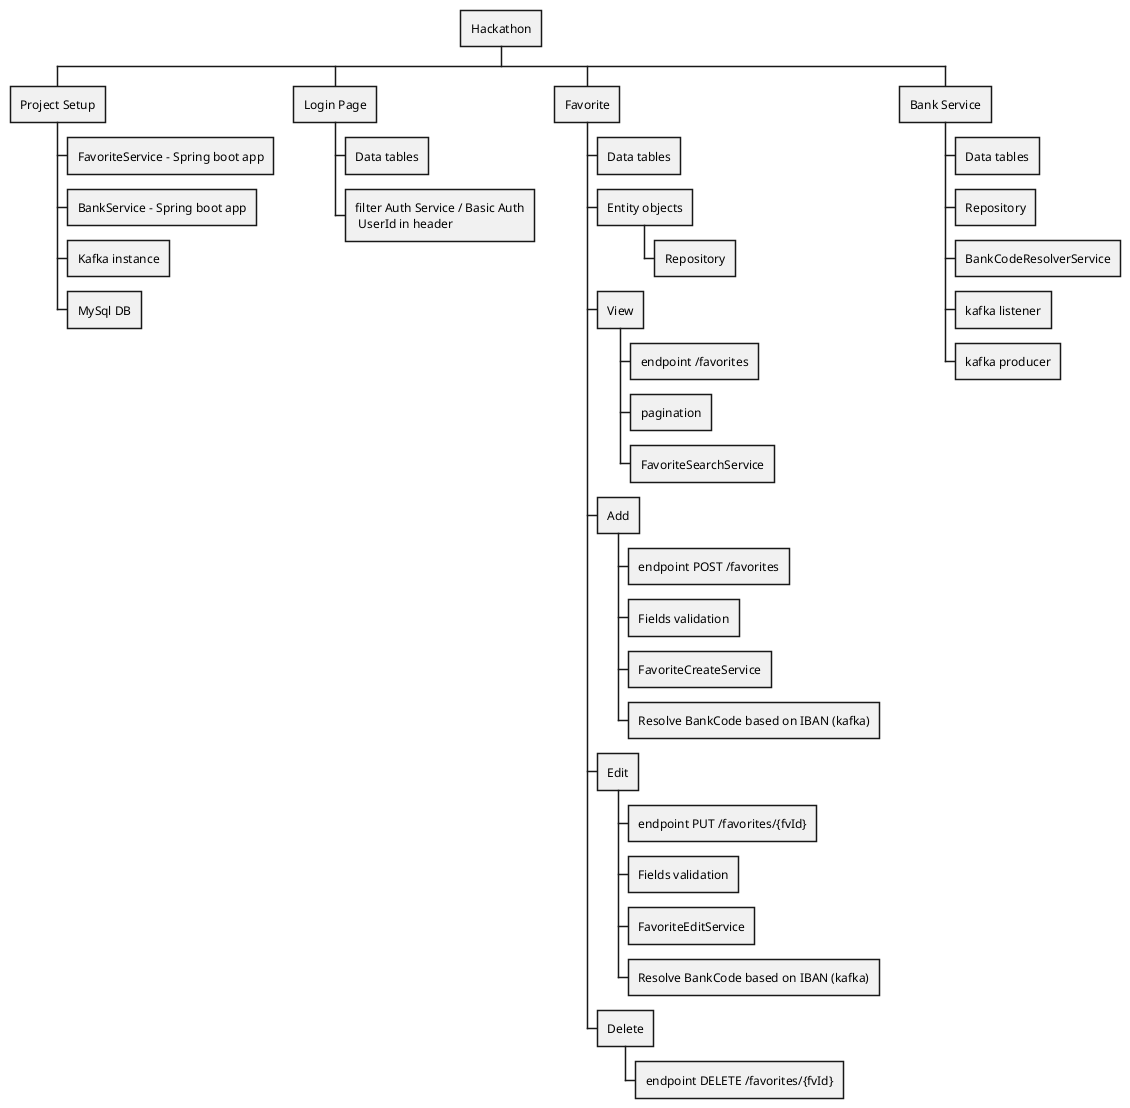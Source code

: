 @startwbs
'https://plantuml.com/wbs-diagram
* Hackathon
** Project Setup
*** FavoriteService - Spring boot app
*** BankService - Spring boot app
*** Kafka instance
*** MySql DB
** Login Page
*** Data tables
*** filter Auth Service / Basic Auth\n UserId in header
** Favorite
*** Data tables
*** Entity objects
**** Repository
*** View
**** endpoint /favorites
**** pagination
**** FavoriteSearchService
*** Add
**** endpoint POST /favorites
**** Fields validation
**** FavoriteCreateService
**** Resolve BankCode based on IBAN (kafka)
*** Edit
**** endpoint PUT /favorites/{fvId}
**** Fields validation
**** FavoriteEditService
**** Resolve BankCode based on IBAN (kafka)
*** Delete
**** endpoint DELETE /favorites/{fvId}
** Bank Service
*** Data tables
*** Repository
*** BankCodeResolverService
*** kafka listener
*** kafka producer


@endwbs